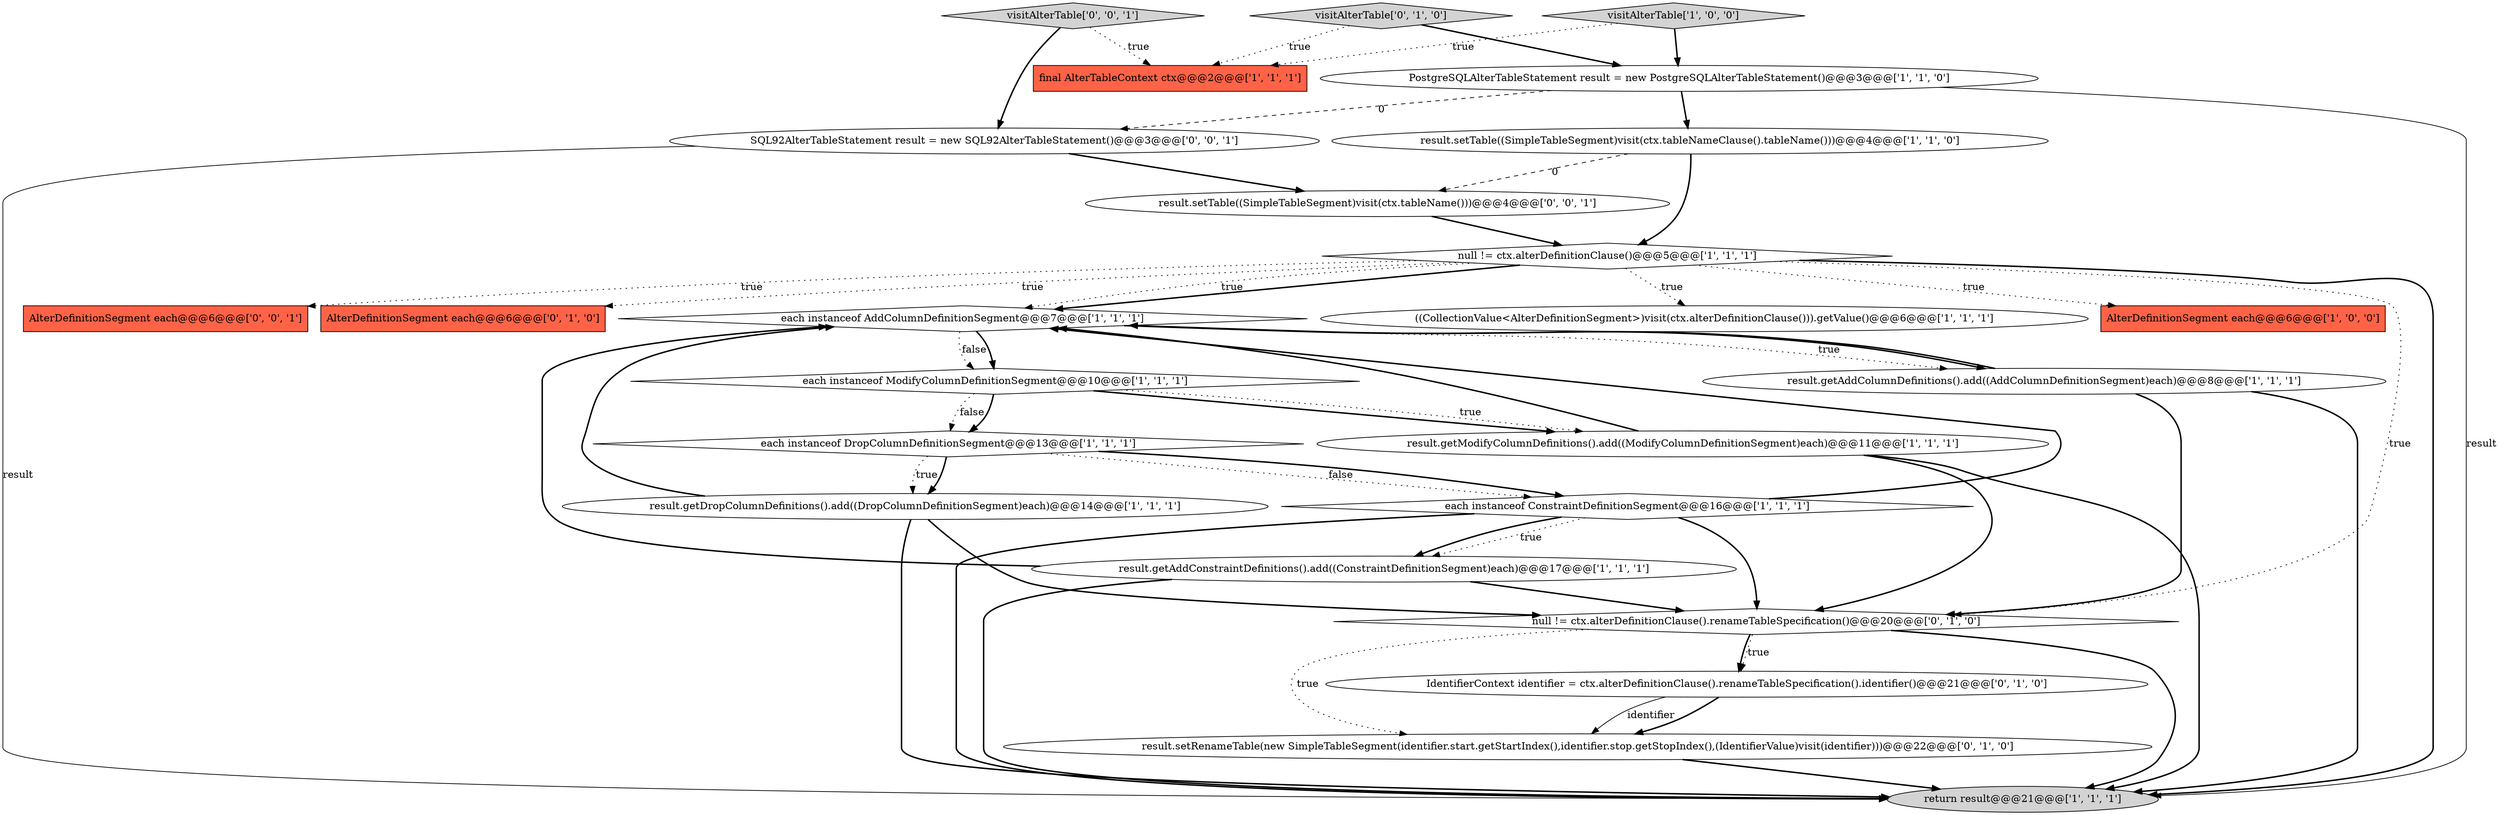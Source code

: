 digraph {
22 [style = filled, label = "SQL92AlterTableStatement result = new SQL92AlterTableStatement()@@@3@@@['0', '0', '1']", fillcolor = white, shape = ellipse image = "AAA0AAABBB3BBB"];
14 [style = filled, label = "result.getAddColumnDefinitions().add((AddColumnDefinitionSegment)each)@@@8@@@['1', '1', '1']", fillcolor = white, shape = ellipse image = "AAA0AAABBB1BBB"];
7 [style = filled, label = "visitAlterTable['1', '0', '0']", fillcolor = lightgray, shape = diamond image = "AAA0AAABBB1BBB"];
24 [style = filled, label = "visitAlterTable['0', '0', '1']", fillcolor = lightgray, shape = diamond image = "AAA0AAABBB3BBB"];
6 [style = filled, label = "null != ctx.alterDefinitionClause()@@@5@@@['1', '1', '1']", fillcolor = white, shape = diamond image = "AAA0AAABBB1BBB"];
23 [style = filled, label = "AlterDefinitionSegment each@@@6@@@['0', '0', '1']", fillcolor = tomato, shape = box image = "AAA0AAABBB3BBB"];
11 [style = filled, label = "each instanceof DropColumnDefinitionSegment@@@13@@@['1', '1', '1']", fillcolor = white, shape = diamond image = "AAA0AAABBB1BBB"];
0 [style = filled, label = "result.getModifyColumnDefinitions().add((ModifyColumnDefinitionSegment)each)@@@11@@@['1', '1', '1']", fillcolor = white, shape = ellipse image = "AAA0AAABBB1BBB"];
3 [style = filled, label = "return result@@@21@@@['1', '1', '1']", fillcolor = lightgray, shape = ellipse image = "AAA0AAABBB1BBB"];
15 [style = filled, label = "PostgreSQLAlterTableStatement result = new PostgreSQLAlterTableStatement()@@@3@@@['1', '1', '0']", fillcolor = white, shape = ellipse image = "AAA0AAABBB1BBB"];
9 [style = filled, label = "final AlterTableContext ctx@@@2@@@['1', '1', '1']", fillcolor = tomato, shape = box image = "AAA0AAABBB1BBB"];
20 [style = filled, label = "visitAlterTable['0', '1', '0']", fillcolor = lightgray, shape = diamond image = "AAA0AAABBB2BBB"];
1 [style = filled, label = "result.setTable((SimpleTableSegment)visit(ctx.tableNameClause().tableName()))@@@4@@@['1', '1', '0']", fillcolor = white, shape = ellipse image = "AAA0AAABBB1BBB"];
21 [style = filled, label = "result.setTable((SimpleTableSegment)visit(ctx.tableName()))@@@4@@@['0', '0', '1']", fillcolor = white, shape = ellipse image = "AAA0AAABBB3BBB"];
2 [style = filled, label = "each instanceof AddColumnDefinitionSegment@@@7@@@['1', '1', '1']", fillcolor = white, shape = diamond image = "AAA0AAABBB1BBB"];
16 [style = filled, label = "null != ctx.alterDefinitionClause().renameTableSpecification()@@@20@@@['0', '1', '0']", fillcolor = white, shape = diamond image = "AAA1AAABBB2BBB"];
18 [style = filled, label = "result.setRenameTable(new SimpleTableSegment(identifier.start.getStartIndex(),identifier.stop.getStopIndex(),(IdentifierValue)visit(identifier)))@@@22@@@['0', '1', '0']", fillcolor = white, shape = ellipse image = "AAA1AAABBB2BBB"];
12 [style = filled, label = "each instanceof ModifyColumnDefinitionSegment@@@10@@@['1', '1', '1']", fillcolor = white, shape = diamond image = "AAA0AAABBB1BBB"];
5 [style = filled, label = "each instanceof ConstraintDefinitionSegment@@@16@@@['1', '1', '1']", fillcolor = white, shape = diamond image = "AAA0AAABBB1BBB"];
19 [style = filled, label = "IdentifierContext identifier = ctx.alterDefinitionClause().renameTableSpecification().identifier()@@@21@@@['0', '1', '0']", fillcolor = white, shape = ellipse image = "AAA1AAABBB2BBB"];
17 [style = filled, label = "AlterDefinitionSegment each@@@6@@@['0', '1', '0']", fillcolor = tomato, shape = box image = "AAA0AAABBB2BBB"];
13 [style = filled, label = "((CollectionValue<AlterDefinitionSegment>)visit(ctx.alterDefinitionClause())).getValue()@@@6@@@['1', '1', '1']", fillcolor = white, shape = ellipse image = "AAA0AAABBB1BBB"];
10 [style = filled, label = "result.getDropColumnDefinitions().add((DropColumnDefinitionSegment)each)@@@14@@@['1', '1', '1']", fillcolor = white, shape = ellipse image = "AAA0AAABBB1BBB"];
8 [style = filled, label = "AlterDefinitionSegment each@@@6@@@['1', '0', '0']", fillcolor = tomato, shape = box image = "AAA0AAABBB1BBB"];
4 [style = filled, label = "result.getAddConstraintDefinitions().add((ConstraintDefinitionSegment)each)@@@17@@@['1', '1', '1']", fillcolor = white, shape = ellipse image = "AAA0AAABBB1BBB"];
5->2 [style = bold, label=""];
10->16 [style = bold, label=""];
18->3 [style = bold, label=""];
12->0 [style = bold, label=""];
6->23 [style = dotted, label="true"];
6->16 [style = dotted, label="true"];
15->22 [style = dashed, label="0"];
15->1 [style = bold, label=""];
10->2 [style = bold, label=""];
14->3 [style = bold, label=""];
14->16 [style = bold, label=""];
11->10 [style = dotted, label="true"];
4->16 [style = bold, label=""];
16->19 [style = bold, label=""];
20->15 [style = bold, label=""];
12->0 [style = dotted, label="true"];
2->12 [style = dotted, label="false"];
16->18 [style = dotted, label="true"];
5->4 [style = dotted, label="true"];
1->21 [style = dashed, label="0"];
0->3 [style = bold, label=""];
12->11 [style = dotted, label="false"];
1->6 [style = bold, label=""];
19->18 [style = solid, label="identifier"];
2->14 [style = dotted, label="true"];
7->9 [style = dotted, label="true"];
5->4 [style = bold, label=""];
10->3 [style = bold, label=""];
6->2 [style = bold, label=""];
4->2 [style = bold, label=""];
24->22 [style = bold, label=""];
6->17 [style = dotted, label="true"];
6->13 [style = dotted, label="true"];
15->3 [style = solid, label="result"];
6->8 [style = dotted, label="true"];
11->10 [style = bold, label=""];
24->9 [style = dotted, label="true"];
16->3 [style = bold, label=""];
6->3 [style = bold, label=""];
11->5 [style = dotted, label="false"];
22->3 [style = solid, label="result"];
14->2 [style = bold, label=""];
2->14 [style = bold, label=""];
12->11 [style = bold, label=""];
7->15 [style = bold, label=""];
5->3 [style = bold, label=""];
22->21 [style = bold, label=""];
0->2 [style = bold, label=""];
6->2 [style = dotted, label="true"];
20->9 [style = dotted, label="true"];
21->6 [style = bold, label=""];
19->18 [style = bold, label=""];
4->3 [style = bold, label=""];
5->16 [style = bold, label=""];
2->12 [style = bold, label=""];
11->5 [style = bold, label=""];
16->19 [style = dotted, label="true"];
0->16 [style = bold, label=""];
}
